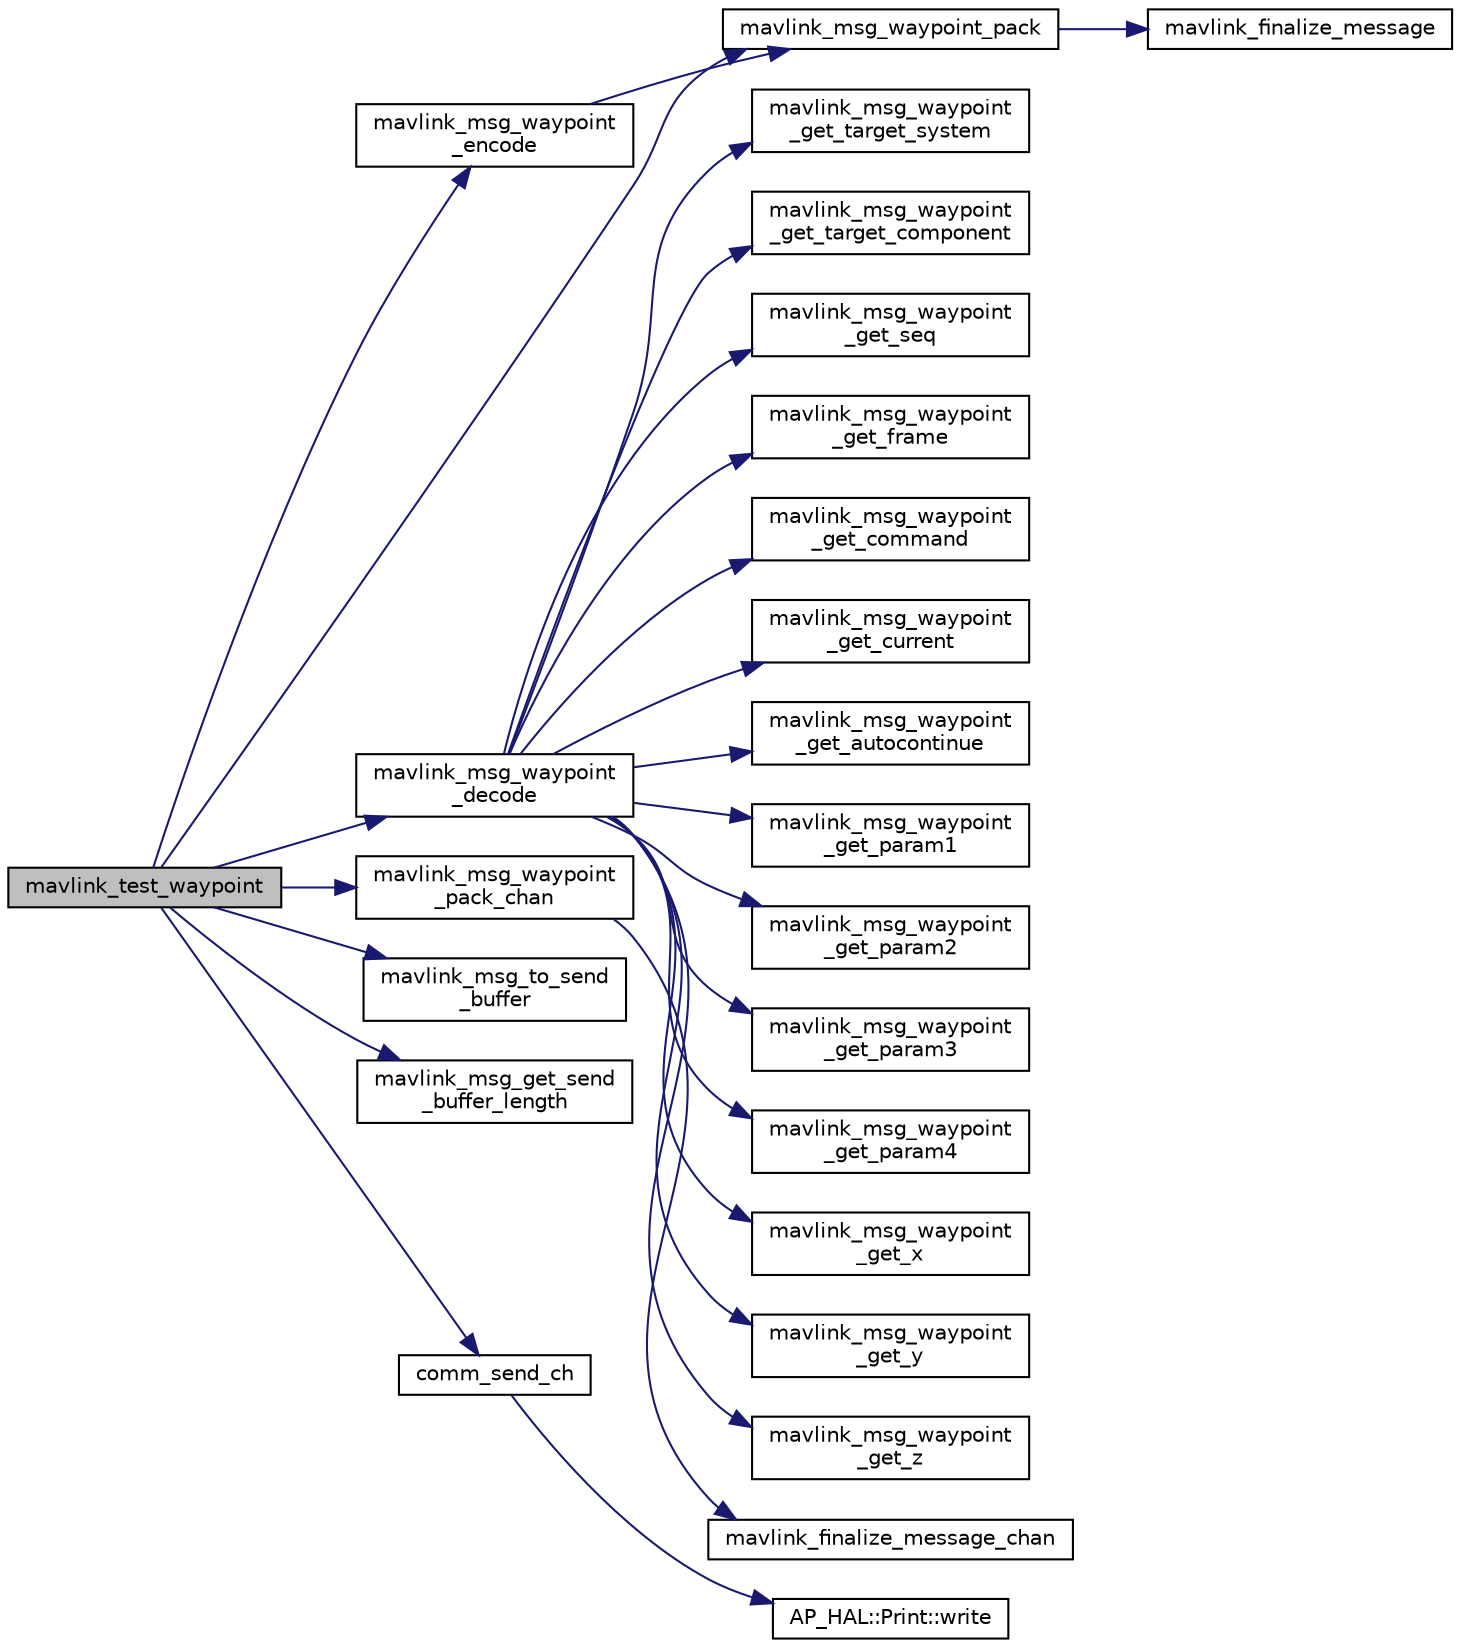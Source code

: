 digraph "mavlink_test_waypoint"
{
 // INTERACTIVE_SVG=YES
  edge [fontname="Helvetica",fontsize="10",labelfontname="Helvetica",labelfontsize="10"];
  node [fontname="Helvetica",fontsize="10",shape=record];
  rankdir="LR";
  Node1 [label="mavlink_test_waypoint",height=0.2,width=0.4,color="black", fillcolor="grey75", style="filled" fontcolor="black"];
  Node1 -> Node2 [color="midnightblue",fontsize="10",style="solid",fontname="Helvetica"];
  Node2 [label="mavlink_msg_waypoint\l_encode",height=0.2,width=0.4,color="black", fillcolor="white", style="filled",URL="$mavlink__msg__waypoint_8h.html#a2cbcb58ecb9aa199c1471fc1b8836257",tooltip="Encode a waypoint struct into a message. "];
  Node2 -> Node3 [color="midnightblue",fontsize="10",style="solid",fontname="Helvetica"];
  Node3 [label="mavlink_msg_waypoint_pack",height=0.2,width=0.4,color="black", fillcolor="white", style="filled",URL="$mavlink__msg__waypoint_8h.html#a8bbb93c27534ea59f828d98702c707fd",tooltip="Pack a waypoint message. "];
  Node3 -> Node4 [color="midnightblue",fontsize="10",style="solid",fontname="Helvetica"];
  Node4 [label="mavlink_finalize_message",height=0.2,width=0.4,color="black", fillcolor="white", style="filled",URL="$v0_89_2mavlink__helpers_8h.html#af3bea083c5ec83f5b6570b2bd4a817d0",tooltip="Finalize a MAVLink message with MAVLINK_COMM_0 as default channel. "];
  Node1 -> Node5 [color="midnightblue",fontsize="10",style="solid",fontname="Helvetica"];
  Node5 [label="mavlink_msg_waypoint\l_decode",height=0.2,width=0.4,color="black", fillcolor="white", style="filled",URL="$mavlink__msg__waypoint_8h.html#a9903f212715e975e48e47e7b085d5fa0",tooltip="Decode a waypoint message into a struct. "];
  Node5 -> Node6 [color="midnightblue",fontsize="10",style="solid",fontname="Helvetica"];
  Node6 [label="mavlink_msg_waypoint\l_get_target_system",height=0.2,width=0.4,color="black", fillcolor="white", style="filled",URL="$mavlink__msg__waypoint_8h.html#a748b6ecf4eae4022f0a08e121d927774",tooltip="Send a waypoint message. "];
  Node5 -> Node7 [color="midnightblue",fontsize="10",style="solid",fontname="Helvetica"];
  Node7 [label="mavlink_msg_waypoint\l_get_target_component",height=0.2,width=0.4,color="black", fillcolor="white", style="filled",URL="$mavlink__msg__waypoint_8h.html#a811902b82ca2a0a047c73cacd7c21c36",tooltip="Get field target_component from waypoint message. "];
  Node5 -> Node8 [color="midnightblue",fontsize="10",style="solid",fontname="Helvetica"];
  Node8 [label="mavlink_msg_waypoint\l_get_seq",height=0.2,width=0.4,color="black", fillcolor="white", style="filled",URL="$mavlink__msg__waypoint_8h.html#a3b65204b73e8cb6bc2b8f9a12aeea9cf",tooltip="Get field seq from waypoint message. "];
  Node5 -> Node9 [color="midnightblue",fontsize="10",style="solid",fontname="Helvetica"];
  Node9 [label="mavlink_msg_waypoint\l_get_frame",height=0.2,width=0.4,color="black", fillcolor="white", style="filled",URL="$mavlink__msg__waypoint_8h.html#a9e950f296f4fec0082a2d5ae11547f86",tooltip="Get field frame from waypoint message. "];
  Node5 -> Node10 [color="midnightblue",fontsize="10",style="solid",fontname="Helvetica"];
  Node10 [label="mavlink_msg_waypoint\l_get_command",height=0.2,width=0.4,color="black", fillcolor="white", style="filled",URL="$mavlink__msg__waypoint_8h.html#a10f60e388105339def95c9351a5faa78",tooltip="Get field command from waypoint message. "];
  Node5 -> Node11 [color="midnightblue",fontsize="10",style="solid",fontname="Helvetica"];
  Node11 [label="mavlink_msg_waypoint\l_get_current",height=0.2,width=0.4,color="black", fillcolor="white", style="filled",URL="$mavlink__msg__waypoint_8h.html#a5fc1c3355bac6c37b74ea25a20ad2741",tooltip="Get field current from waypoint message. "];
  Node5 -> Node12 [color="midnightblue",fontsize="10",style="solid",fontname="Helvetica"];
  Node12 [label="mavlink_msg_waypoint\l_get_autocontinue",height=0.2,width=0.4,color="black", fillcolor="white", style="filled",URL="$mavlink__msg__waypoint_8h.html#a80af364bafc09c20a67d07812d156a33",tooltip="Get field autocontinue from waypoint message. "];
  Node5 -> Node13 [color="midnightblue",fontsize="10",style="solid",fontname="Helvetica"];
  Node13 [label="mavlink_msg_waypoint\l_get_param1",height=0.2,width=0.4,color="black", fillcolor="white", style="filled",URL="$mavlink__msg__waypoint_8h.html#a020ee9db691cda7eec7fbd5ba70c1623",tooltip="Get field param1 from waypoint message. "];
  Node5 -> Node14 [color="midnightblue",fontsize="10",style="solid",fontname="Helvetica"];
  Node14 [label="mavlink_msg_waypoint\l_get_param2",height=0.2,width=0.4,color="black", fillcolor="white", style="filled",URL="$mavlink__msg__waypoint_8h.html#a48da8efbfb0e11b0cf4b7a266ccd70a7",tooltip="Get field param2 from waypoint message. "];
  Node5 -> Node15 [color="midnightblue",fontsize="10",style="solid",fontname="Helvetica"];
  Node15 [label="mavlink_msg_waypoint\l_get_param3",height=0.2,width=0.4,color="black", fillcolor="white", style="filled",URL="$mavlink__msg__waypoint_8h.html#a3d4af3e3ffc68a3797a99ed16084979e",tooltip="Get field param3 from waypoint message. "];
  Node5 -> Node16 [color="midnightblue",fontsize="10",style="solid",fontname="Helvetica"];
  Node16 [label="mavlink_msg_waypoint\l_get_param4",height=0.2,width=0.4,color="black", fillcolor="white", style="filled",URL="$mavlink__msg__waypoint_8h.html#aaafef472e4a6fffd4748b29176b28e68",tooltip="Get field param4 from waypoint message. "];
  Node5 -> Node17 [color="midnightblue",fontsize="10",style="solid",fontname="Helvetica"];
  Node17 [label="mavlink_msg_waypoint\l_get_x",height=0.2,width=0.4,color="black", fillcolor="white", style="filled",URL="$mavlink__msg__waypoint_8h.html#ab2e88a2da27c9164d9f94d8f59864acb",tooltip="Get field x from waypoint message. "];
  Node5 -> Node18 [color="midnightblue",fontsize="10",style="solid",fontname="Helvetica"];
  Node18 [label="mavlink_msg_waypoint\l_get_y",height=0.2,width=0.4,color="black", fillcolor="white", style="filled",URL="$mavlink__msg__waypoint_8h.html#a4a66971a4106ee2276514f03a2798958",tooltip="Get field y from waypoint message. "];
  Node5 -> Node19 [color="midnightblue",fontsize="10",style="solid",fontname="Helvetica"];
  Node19 [label="mavlink_msg_waypoint\l_get_z",height=0.2,width=0.4,color="black", fillcolor="white", style="filled",URL="$mavlink__msg__waypoint_8h.html#a9418b6aabf4efef0f861cda2622c1647",tooltip="Get field z from waypoint message. "];
  Node1 -> Node3 [color="midnightblue",fontsize="10",style="solid",fontname="Helvetica"];
  Node1 -> Node20 [color="midnightblue",fontsize="10",style="solid",fontname="Helvetica"];
  Node20 [label="mavlink_msg_waypoint\l_pack_chan",height=0.2,width=0.4,color="black", fillcolor="white", style="filled",URL="$mavlink__msg__waypoint_8h.html#a6e4857ae216676e30b7ee15be4826851",tooltip="Pack a waypoint message on a channel. "];
  Node20 -> Node21 [color="midnightblue",fontsize="10",style="solid",fontname="Helvetica"];
  Node21 [label="mavlink_finalize_message_chan",height=0.2,width=0.4,color="black", fillcolor="white", style="filled",URL="$v0_89_2mavlink__helpers_8h.html#aa66131138fc02101dcc73b4b556ab422",tooltip="Finalize a MAVLink message with channel assignment. "];
  Node1 -> Node22 [color="midnightblue",fontsize="10",style="solid",fontname="Helvetica"];
  Node22 [label="mavlink_msg_to_send\l_buffer",height=0.2,width=0.4,color="black", fillcolor="white", style="filled",URL="$v0_89_2mavlink__helpers_8h.html#afea0a9befa84822fd62c2899ea0d849e",tooltip="Pack a message to send it over a serial byte stream. "];
  Node1 -> Node23 [color="midnightblue",fontsize="10",style="solid",fontname="Helvetica"];
  Node23 [label="mavlink_msg_get_send\l_buffer_length",height=0.2,width=0.4,color="black", fillcolor="white", style="filled",URL="$v0_89_2protocol_8h.html#aa86c08f27aabb7a2e12a67f189f590c8",tooltip="Get the required buffer size for this message. "];
  Node1 -> Node24 [color="midnightblue",fontsize="10",style="solid",fontname="Helvetica"];
  Node24 [label="comm_send_ch",height=0.2,width=0.4,color="black", fillcolor="white", style="filled",URL="$GCS__MAVLink_8h.html#ab753873a1ee10adedd0ce246311468f8"];
  Node24 -> Node25 [color="midnightblue",fontsize="10",style="solid",fontname="Helvetica"];
  Node25 [label="AP_HAL::Print::write",height=0.2,width=0.4,color="black", fillcolor="white", style="filled",URL="$classAP__HAL_1_1Print.html#acc65391952a43334f8f5c9bef341f501"];
}
